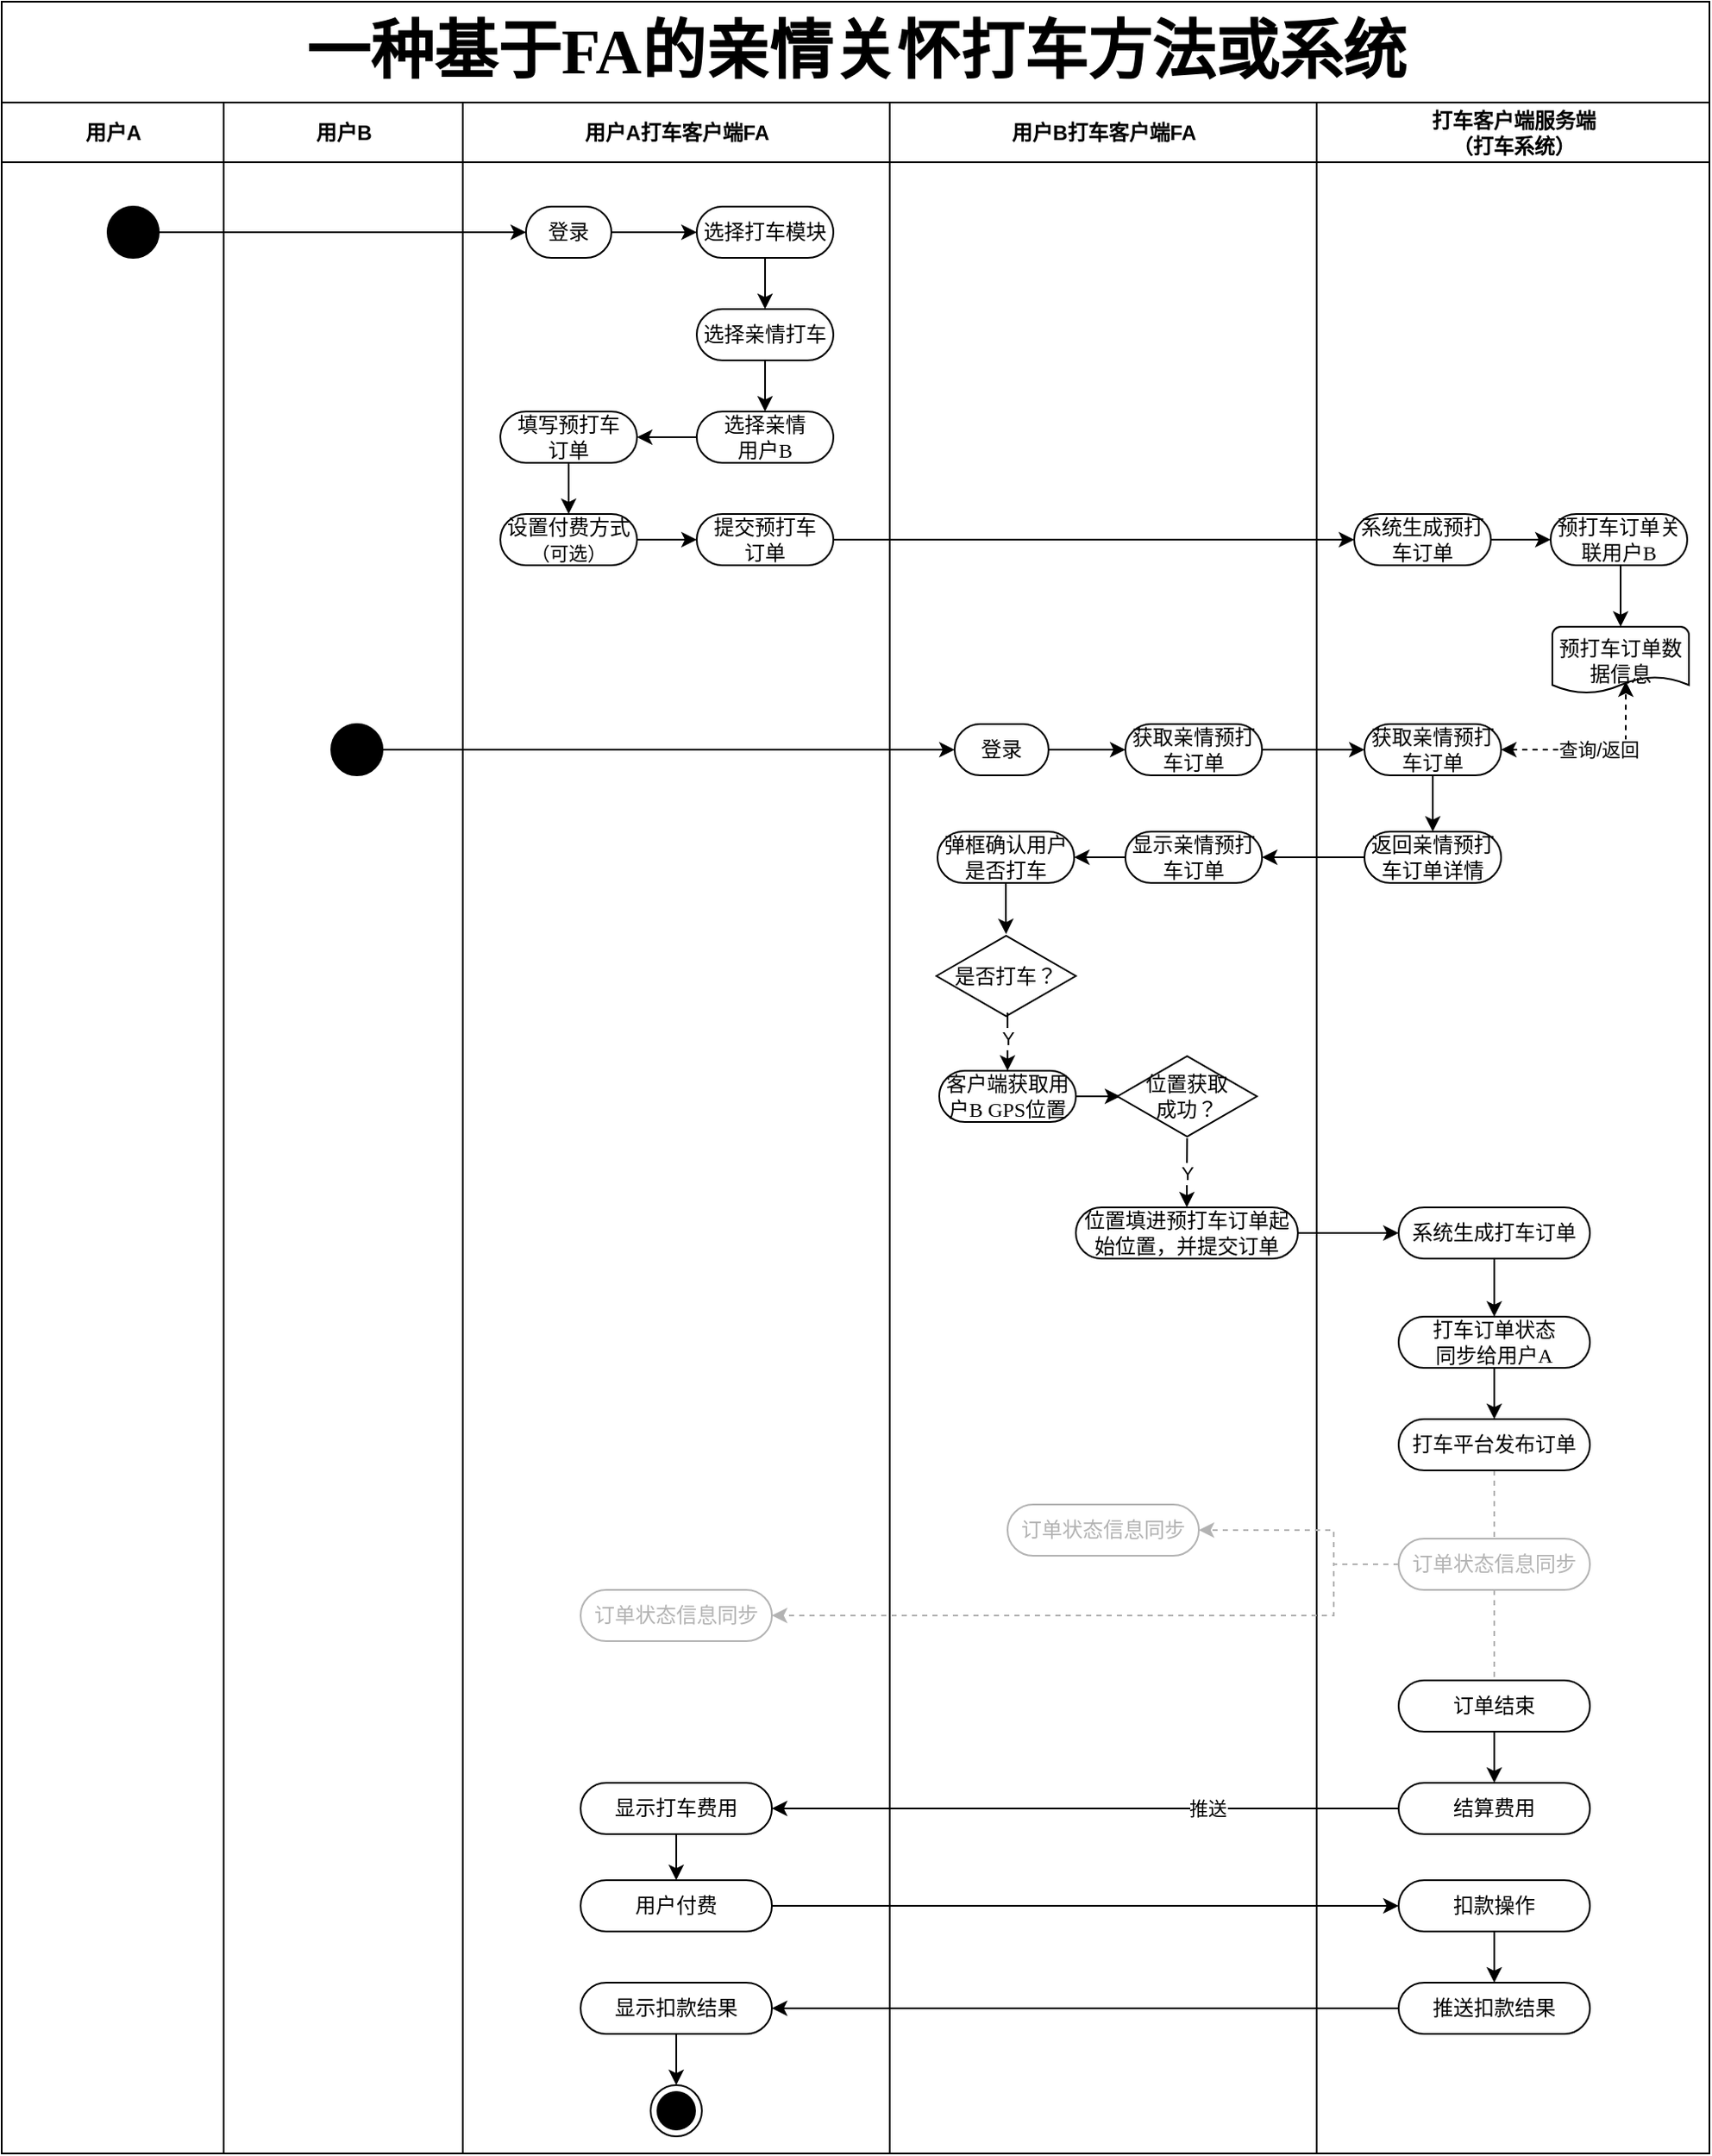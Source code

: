 <mxfile version="13.0.8" type="github">
  <diagram name="Page-1" id="0783ab3e-0a74-02c8-0abd-f7b4e66b4bec">
    <mxGraphModel dx="1422" dy="1845" grid="1" gridSize="10" guides="1" tooltips="1" connect="1" arrows="1" fold="1" page="1" pageScale="1" pageWidth="850" pageHeight="1100" background="#ffffff" math="0" shadow="0">
      <root>
        <mxCell id="0" />
        <mxCell id="1" parent="0" />
        <mxCell id="1c1d494c118603dd-1" value="&lt;p style=&quot;margin-top: 0pt ; margin-bottom: 0pt ; direction: ltr ; unicode-bidi: embed ; vertical-align: baseline&quot;&gt;&lt;span style=&quot;font-size: 28pt&quot;&gt;一种基于&lt;/span&gt;&lt;span style=&quot;font-size: 28pt&quot;&gt;FA&lt;/span&gt;&lt;span style=&quot;font-size: 28pt&quot;&gt;的亲情关怀打车方法或系统&lt;/span&gt;&lt;/p&gt;" style="swimlane;html=1;childLayout=stackLayout;startSize=59;rounded=0;shadow=0;comic=0;labelBackgroundColor=none;strokeWidth=1;fontFamily=Verdana;fontSize=12;align=center;" parent="1" vertex="1">
          <mxGeometry x="130" y="-60" width="1000" height="1260" as="geometry" />
        </mxCell>
        <mxCell id="1c1d494c118603dd-2" value="用户A" style="swimlane;html=1;startSize=35;" parent="1c1d494c118603dd-1" vertex="1">
          <mxGeometry y="59" width="130" height="1201" as="geometry" />
        </mxCell>
        <mxCell id="e-g7_cAdsuxnDCvxI7_F-93" value="" style="ellipse;whiteSpace=wrap;html=1;rounded=0;shadow=0;comic=0;labelBackgroundColor=none;strokeWidth=1;fillColor=#000000;fontFamily=Verdana;fontSize=12;align=center;" parent="1c1d494c118603dd-2" vertex="1">
          <mxGeometry x="62" y="61" width="30" height="30" as="geometry" />
        </mxCell>
        <mxCell id="e-g7_cAdsuxnDCvxI7_F-83" value="用户B" style="swimlane;html=1;startSize=35;" parent="1c1d494c118603dd-1" vertex="1">
          <mxGeometry x="130" y="59" width="140" height="1201" as="geometry" />
        </mxCell>
        <mxCell id="e-g7_cAdsuxnDCvxI7_F-152" value="" style="ellipse;whiteSpace=wrap;html=1;rounded=0;shadow=0;comic=0;labelBackgroundColor=none;strokeWidth=1;fillColor=#000000;fontFamily=Verdana;fontSize=12;align=center;" parent="e-g7_cAdsuxnDCvxI7_F-83" vertex="1">
          <mxGeometry x="63" y="364" width="30" height="30" as="geometry" />
        </mxCell>
        <mxCell id="1c1d494c118603dd-4" value="用户A打车客户端FA" style="swimlane;html=1;startSize=35;strokeColor=#000000;" parent="1c1d494c118603dd-1" vertex="1">
          <mxGeometry x="270" y="59" width="250" height="1201" as="geometry" />
        </mxCell>
        <mxCell id="e-g7_cAdsuxnDCvxI7_F-108" style="edgeStyle=orthogonalEdgeStyle;rounded=0;orthogonalLoop=1;jettySize=auto;html=1;exitX=1;exitY=0.5;exitDx=0;exitDy=0;entryX=0;entryY=0.5;entryDx=0;entryDy=0;" parent="1c1d494c118603dd-4" source="e-g7_cAdsuxnDCvxI7_F-94" target="e-g7_cAdsuxnDCvxI7_F-105" edge="1">
          <mxGeometry relative="1" as="geometry" />
        </mxCell>
        <mxCell id="e-g7_cAdsuxnDCvxI7_F-94" value="登录" style="rounded=1;whiteSpace=wrap;html=1;shadow=0;comic=0;labelBackgroundColor=none;strokeWidth=1;fontFamily=Verdana;fontSize=12;align=center;arcSize=50;" parent="1c1d494c118603dd-4" vertex="1">
          <mxGeometry x="37" y="61" width="50" height="30" as="geometry" />
        </mxCell>
        <mxCell id="e-g7_cAdsuxnDCvxI7_F-115" style="edgeStyle=orthogonalEdgeStyle;rounded=0;orthogonalLoop=1;jettySize=auto;html=1;exitX=0.5;exitY=1;exitDx=0;exitDy=0;entryX=0.5;entryY=0;entryDx=0;entryDy=0;" parent="1c1d494c118603dd-4" source="e-g7_cAdsuxnDCvxI7_F-111" target="e-g7_cAdsuxnDCvxI7_F-114" edge="1">
          <mxGeometry relative="1" as="geometry" />
        </mxCell>
        <mxCell id="e-g7_cAdsuxnDCvxI7_F-111" value="填写预打车&lt;br&gt;订单" style="rounded=1;whiteSpace=wrap;html=1;shadow=0;comic=0;labelBackgroundColor=none;strokeWidth=1;fontFamily=Verdana;fontSize=12;align=center;arcSize=50;" parent="1c1d494c118603dd-4" vertex="1">
          <mxGeometry x="22" y="181" width="80" height="30" as="geometry" />
        </mxCell>
        <mxCell id="e-g7_cAdsuxnDCvxI7_F-113" style="edgeStyle=orthogonalEdgeStyle;rounded=0;orthogonalLoop=1;jettySize=auto;html=1;exitX=0.5;exitY=1;exitDx=0;exitDy=0;entryX=0.5;entryY=0;entryDx=0;entryDy=0;" parent="1c1d494c118603dd-4" source="e-g7_cAdsuxnDCvxI7_F-106" target="e-g7_cAdsuxnDCvxI7_F-110" edge="1">
          <mxGeometry relative="1" as="geometry" />
        </mxCell>
        <mxCell id="e-g7_cAdsuxnDCvxI7_F-117" style="edgeStyle=orthogonalEdgeStyle;rounded=0;orthogonalLoop=1;jettySize=auto;html=1;exitX=1;exitY=0.5;exitDx=0;exitDy=0;entryX=0;entryY=0.5;entryDx=0;entryDy=0;" parent="1c1d494c118603dd-4" source="e-g7_cAdsuxnDCvxI7_F-114" target="e-g7_cAdsuxnDCvxI7_F-116" edge="1">
          <mxGeometry relative="1" as="geometry" />
        </mxCell>
        <mxCell id="e-g7_cAdsuxnDCvxI7_F-114" value="设置付费方式&lt;br&gt;&lt;font style=&quot;font-size: 11px&quot;&gt;（可选）&lt;/font&gt;" style="rounded=1;whiteSpace=wrap;html=1;shadow=0;comic=0;labelBackgroundColor=none;strokeWidth=1;fontFamily=Verdana;fontSize=12;align=center;arcSize=50;" parent="1c1d494c118603dd-4" vertex="1">
          <mxGeometry x="22" y="241" width="80" height="30" as="geometry" />
        </mxCell>
        <mxCell id="Bgr_48gp0_9wdKEWGUdH-18" style="edgeStyle=orthogonalEdgeStyle;rounded=0;orthogonalLoop=1;jettySize=auto;html=1;exitX=0.5;exitY=1;exitDx=0;exitDy=0;entryX=0.5;entryY=0;entryDx=0;entryDy=0;endArrow=classic;endFill=1;strokeColor=#000000;fontColor=#B3B3B3;" edge="1" parent="1c1d494c118603dd-4" source="Bgr_48gp0_9wdKEWGUdH-4" target="Bgr_48gp0_9wdKEWGUdH-17">
          <mxGeometry relative="1" as="geometry" />
        </mxCell>
        <mxCell id="Bgr_48gp0_9wdKEWGUdH-4" value="显示打车费用" style="rounded=1;whiteSpace=wrap;html=1;shadow=0;comic=0;labelBackgroundColor=none;strokeWidth=1;fontFamily=Verdana;fontSize=12;align=center;arcSize=50;" vertex="1" parent="1c1d494c118603dd-4">
          <mxGeometry x="69" y="984" width="112" height="30" as="geometry" />
        </mxCell>
        <mxCell id="Bgr_48gp0_9wdKEWGUdH-8" value="订单状态信息同步" style="rounded=1;whiteSpace=wrap;html=1;shadow=0;comic=0;labelBackgroundColor=none;strokeWidth=1;fontFamily=Verdana;fontSize=12;align=center;arcSize=50;strokeColor=#B3B3B3;fontColor=#B3B3B3;" vertex="1" parent="1c1d494c118603dd-4">
          <mxGeometry x="69" y="871" width="112" height="30" as="geometry" />
        </mxCell>
        <mxCell id="Bgr_48gp0_9wdKEWGUdH-17" value="用户付费" style="rounded=1;whiteSpace=wrap;html=1;shadow=0;comic=0;labelBackgroundColor=none;strokeWidth=1;fontFamily=Verdana;fontSize=12;align=center;arcSize=50;" vertex="1" parent="1c1d494c118603dd-4">
          <mxGeometry x="69" y="1041" width="112" height="30" as="geometry" />
        </mxCell>
        <mxCell id="Bgr_48gp0_9wdKEWGUdH-21" style="edgeStyle=orthogonalEdgeStyle;rounded=0;orthogonalLoop=1;jettySize=auto;html=1;exitX=0.5;exitY=1;exitDx=0;exitDy=0;endArrow=classic;endFill=1;strokeColor=#000000;fontColor=#B3B3B3;" edge="1" parent="1c1d494c118603dd-4" source="Bgr_48gp0_9wdKEWGUdH-20" target="e-g7_cAdsuxnDCvxI7_F-230">
          <mxGeometry relative="1" as="geometry" />
        </mxCell>
        <mxCell id="Bgr_48gp0_9wdKEWGUdH-20" value="显示扣款结果" style="rounded=1;whiteSpace=wrap;html=1;shadow=0;comic=0;labelBackgroundColor=none;strokeWidth=1;fontFamily=Verdana;fontSize=12;align=center;arcSize=50;" vertex="1" parent="1c1d494c118603dd-4">
          <mxGeometry x="69" y="1101" width="112" height="30" as="geometry" />
        </mxCell>
        <mxCell id="e-g7_cAdsuxnDCvxI7_F-230" value="" style="ellipse;html=1;shape=endState;fillColor=#000000;strokeColor=#000000;fontColor=#000000;" parent="1c1d494c118603dd-4" vertex="1">
          <mxGeometry x="110" y="1161" width="30" height="30" as="geometry" />
        </mxCell>
        <mxCell id="e-g7_cAdsuxnDCvxI7_F-106" value="选择亲情打车" style="rounded=1;whiteSpace=wrap;html=1;shadow=0;comic=0;labelBackgroundColor=none;strokeWidth=1;fontFamily=Verdana;fontSize=12;align=center;arcSize=50;" parent="1c1d494c118603dd-4" vertex="1">
          <mxGeometry x="137" y="121" width="80" height="30" as="geometry" />
        </mxCell>
        <mxCell id="e-g7_cAdsuxnDCvxI7_F-109" style="edgeStyle=orthogonalEdgeStyle;rounded=0;orthogonalLoop=1;jettySize=auto;html=1;exitX=0.5;exitY=1;exitDx=0;exitDy=0;entryX=0.5;entryY=0;entryDx=0;entryDy=0;" parent="1c1d494c118603dd-4" source="e-g7_cAdsuxnDCvxI7_F-105" target="e-g7_cAdsuxnDCvxI7_F-106" edge="1">
          <mxGeometry relative="1" as="geometry" />
        </mxCell>
        <mxCell id="e-g7_cAdsuxnDCvxI7_F-105" value="选择打车模块" style="rounded=1;whiteSpace=wrap;html=1;shadow=0;comic=0;labelBackgroundColor=none;strokeWidth=1;fontFamily=Verdana;fontSize=12;align=center;arcSize=50;" parent="1c1d494c118603dd-4" vertex="1">
          <mxGeometry x="137" y="61" width="80" height="30" as="geometry" />
        </mxCell>
        <mxCell id="e-g7_cAdsuxnDCvxI7_F-112" style="edgeStyle=orthogonalEdgeStyle;rounded=0;orthogonalLoop=1;jettySize=auto;html=1;exitX=0;exitY=0.5;exitDx=0;exitDy=0;entryX=1;entryY=0.5;entryDx=0;entryDy=0;" parent="1c1d494c118603dd-4" source="e-g7_cAdsuxnDCvxI7_F-110" target="e-g7_cAdsuxnDCvxI7_F-111" edge="1">
          <mxGeometry relative="1" as="geometry" />
        </mxCell>
        <mxCell id="e-g7_cAdsuxnDCvxI7_F-110" value="选择亲情&lt;br&gt;用户B" style="rounded=1;whiteSpace=wrap;html=1;shadow=0;comic=0;labelBackgroundColor=none;strokeWidth=1;fontFamily=Verdana;fontSize=12;align=center;arcSize=50;" parent="1c1d494c118603dd-4" vertex="1">
          <mxGeometry x="137" y="181" width="80" height="30" as="geometry" />
        </mxCell>
        <mxCell id="e-g7_cAdsuxnDCvxI7_F-116" value="提交预打车&lt;br&gt;订单" style="rounded=1;whiteSpace=wrap;html=1;shadow=0;comic=0;labelBackgroundColor=none;strokeWidth=1;fontFamily=Verdana;fontSize=12;align=center;arcSize=50;" parent="1c1d494c118603dd-4" vertex="1">
          <mxGeometry x="137" y="241" width="80" height="30" as="geometry" />
        </mxCell>
        <mxCell id="e-g7_cAdsuxnDCvxI7_F-95" style="edgeStyle=orthogonalEdgeStyle;rounded=0;orthogonalLoop=1;jettySize=auto;html=1;exitX=1;exitY=0.5;exitDx=0;exitDy=0;entryX=0;entryY=0.5;entryDx=0;entryDy=0;" parent="1c1d494c118603dd-1" source="e-g7_cAdsuxnDCvxI7_F-93" target="e-g7_cAdsuxnDCvxI7_F-94" edge="1">
          <mxGeometry relative="1" as="geometry" />
        </mxCell>
        <mxCell id="e-g7_cAdsuxnDCvxI7_F-119" style="edgeStyle=orthogonalEdgeStyle;rounded=0;orthogonalLoop=1;jettySize=auto;html=1;exitX=1;exitY=0.5;exitDx=0;exitDy=0;entryX=0;entryY=0.5;entryDx=0;entryDy=0;" parent="1c1d494c118603dd-1" source="e-g7_cAdsuxnDCvxI7_F-116" target="e-g7_cAdsuxnDCvxI7_F-118" edge="1">
          <mxGeometry relative="1" as="geometry" />
        </mxCell>
        <mxCell id="e-g7_cAdsuxnDCvxI7_F-64" value="用户B打车客户端FA" style="swimlane;html=1;startSize=35;" parent="1c1d494c118603dd-1" vertex="1">
          <mxGeometry x="520" y="59" width="250" height="1201" as="geometry" />
        </mxCell>
        <mxCell id="e-g7_cAdsuxnDCvxI7_F-179" style="edgeStyle=orthogonalEdgeStyle;rounded=0;orthogonalLoop=1;jettySize=auto;html=1;exitX=1;exitY=0.5;exitDx=0;exitDy=0;strokeColor=#000000;fontColor=#000000;" parent="e-g7_cAdsuxnDCvxI7_F-64" source="e-g7_cAdsuxnDCvxI7_F-153" target="e-g7_cAdsuxnDCvxI7_F-178" edge="1">
          <mxGeometry relative="1" as="geometry" />
        </mxCell>
        <mxCell id="e-g7_cAdsuxnDCvxI7_F-153" value="登录" style="rounded=1;whiteSpace=wrap;html=1;shadow=0;comic=0;labelBackgroundColor=none;strokeWidth=1;fontFamily=Verdana;fontSize=12;align=center;arcSize=50;" parent="e-g7_cAdsuxnDCvxI7_F-64" vertex="1">
          <mxGeometry x="38" y="364" width="55" height="30" as="geometry" />
        </mxCell>
        <mxCell id="e-g7_cAdsuxnDCvxI7_F-204" style="edgeStyle=orthogonalEdgeStyle;rounded=0;orthogonalLoop=1;jettySize=auto;html=1;exitX=0.5;exitY=1;exitDx=0;exitDy=0;startArrow=none;startFill=0;strokeColor=#000000;fontColor=#000000;" parent="e-g7_cAdsuxnDCvxI7_F-64" source="e-g7_cAdsuxnDCvxI7_F-202" target="e-g7_cAdsuxnDCvxI7_F-203" edge="1">
          <mxGeometry relative="1" as="geometry" />
        </mxCell>
        <mxCell id="e-g7_cAdsuxnDCvxI7_F-202" value="弹框确认用户是否打车" style="rounded=1;whiteSpace=wrap;html=1;shadow=0;comic=0;labelBackgroundColor=none;strokeWidth=1;fontFamily=Verdana;fontSize=12;align=center;arcSize=50;" parent="e-g7_cAdsuxnDCvxI7_F-64" vertex="1">
          <mxGeometry x="28" y="427" width="80" height="30" as="geometry" />
        </mxCell>
        <mxCell id="e-g7_cAdsuxnDCvxI7_F-203" value="是否打车？" style="html=1;whiteSpace=wrap;aspect=fixed;shape=isoRectangle;strokeColor=#000000;strokeWidth=1;fontColor=#000000;" parent="e-g7_cAdsuxnDCvxI7_F-64" vertex="1">
          <mxGeometry x="27.33" y="487" width="81.67" height="49" as="geometry" />
        </mxCell>
        <mxCell id="e-g7_cAdsuxnDCvxI7_F-209" style="edgeStyle=orthogonalEdgeStyle;rounded=0;orthogonalLoop=1;jettySize=auto;html=1;exitX=0.5;exitY=0;exitDx=0;exitDy=0;entryX=0.51;entryY=0.939;entryDx=0;entryDy=0;entryPerimeter=0;startArrow=classic;startFill=1;strokeColor=#000000;fontColor=#000000;endArrow=none;endFill=0;" parent="e-g7_cAdsuxnDCvxI7_F-64" source="e-g7_cAdsuxnDCvxI7_F-208" target="e-g7_cAdsuxnDCvxI7_F-203" edge="1">
          <mxGeometry relative="1" as="geometry" />
        </mxCell>
        <mxCell id="e-g7_cAdsuxnDCvxI7_F-211" value="Y" style="edgeLabel;html=1;align=center;verticalAlign=middle;resizable=0;points=[];fontColor=#000000;" parent="e-g7_cAdsuxnDCvxI7_F-209" vertex="1" connectable="0">
          <mxGeometry x="0.118" relative="1" as="geometry">
            <mxPoint as="offset" />
          </mxGeometry>
        </mxCell>
        <mxCell id="e-g7_cAdsuxnDCvxI7_F-214" style="edgeStyle=orthogonalEdgeStyle;rounded=0;orthogonalLoop=1;jettySize=auto;html=1;exitX=1;exitY=0.5;exitDx=0;exitDy=0;entryX=0.02;entryY=0.5;entryDx=0;entryDy=0;startArrow=none;startFill=0;endArrow=classic;endFill=1;strokeColor=#000000;fontColor=#000000;entryPerimeter=0;" parent="e-g7_cAdsuxnDCvxI7_F-64" source="e-g7_cAdsuxnDCvxI7_F-208" target="e-g7_cAdsuxnDCvxI7_F-217" edge="1">
          <mxGeometry relative="1" as="geometry">
            <mxPoint x="138" y="582" as="targetPoint" />
          </mxGeometry>
        </mxCell>
        <mxCell id="e-g7_cAdsuxnDCvxI7_F-208" value="客户端获取用户B GPS位置" style="rounded=1;whiteSpace=wrap;html=1;shadow=0;comic=0;labelBackgroundColor=none;strokeWidth=1;fontFamily=Verdana;fontSize=12;align=center;arcSize=50;" parent="e-g7_cAdsuxnDCvxI7_F-64" vertex="1">
          <mxGeometry x="29" y="567" width="80" height="30" as="geometry" />
        </mxCell>
        <mxCell id="Bgr_48gp0_9wdKEWGUdH-9" value="订单状态信息同步" style="rounded=1;whiteSpace=wrap;html=1;shadow=0;comic=0;labelBackgroundColor=none;strokeWidth=1;fontFamily=Verdana;fontSize=12;align=center;arcSize=50;strokeColor=#B3B3B3;fontColor=#B3B3B3;" vertex="1" parent="e-g7_cAdsuxnDCvxI7_F-64">
          <mxGeometry x="69" y="821" width="112" height="30" as="geometry" />
        </mxCell>
        <mxCell id="e-g7_cAdsuxnDCvxI7_F-178" value="获取亲情预打车订单" style="rounded=1;whiteSpace=wrap;html=1;shadow=0;comic=0;labelBackgroundColor=none;strokeWidth=1;fontFamily=Verdana;fontSize=12;align=center;arcSize=50;" parent="e-g7_cAdsuxnDCvxI7_F-64" vertex="1">
          <mxGeometry x="138" y="364" width="80" height="30" as="geometry" />
        </mxCell>
        <mxCell id="e-g7_cAdsuxnDCvxI7_F-206" style="edgeStyle=orthogonalEdgeStyle;rounded=0;orthogonalLoop=1;jettySize=auto;html=1;exitX=0;exitY=0.5;exitDx=0;exitDy=0;entryX=1;entryY=0.5;entryDx=0;entryDy=0;startArrow=none;startFill=0;strokeColor=#000000;fontColor=#000000;" parent="e-g7_cAdsuxnDCvxI7_F-64" source="e-g7_cAdsuxnDCvxI7_F-200" target="e-g7_cAdsuxnDCvxI7_F-202" edge="1">
          <mxGeometry relative="1" as="geometry" />
        </mxCell>
        <mxCell id="e-g7_cAdsuxnDCvxI7_F-200" value="显示亲情预打车订单" style="rounded=1;whiteSpace=wrap;html=1;shadow=0;comic=0;labelBackgroundColor=none;strokeWidth=1;fontFamily=Verdana;fontSize=12;align=center;arcSize=50;" parent="e-g7_cAdsuxnDCvxI7_F-64" vertex="1">
          <mxGeometry x="138" y="427" width="80" height="30" as="geometry" />
        </mxCell>
        <mxCell id="e-g7_cAdsuxnDCvxI7_F-217" value="位置获取&lt;br&gt;成功？" style="html=1;whiteSpace=wrap;aspect=fixed;shape=isoRectangle;strokeColor=#000000;strokeWidth=1;fontColor=#000000;" parent="e-g7_cAdsuxnDCvxI7_F-64" vertex="1">
          <mxGeometry x="133.33" y="557.5" width="81.67" height="49" as="geometry" />
        </mxCell>
        <mxCell id="e-g7_cAdsuxnDCvxI7_F-219" value="Y" style="edgeStyle=orthogonalEdgeStyle;rounded=0;orthogonalLoop=1;jettySize=auto;html=1;exitX=0.5;exitY=0;exitDx=0;exitDy=0;startArrow=classic;startFill=1;endArrow=none;endFill=0;strokeColor=#000000;fontColor=#000000;" parent="e-g7_cAdsuxnDCvxI7_F-64" source="e-g7_cAdsuxnDCvxI7_F-218" target="e-g7_cAdsuxnDCvxI7_F-217" edge="1">
          <mxGeometry relative="1" as="geometry" />
        </mxCell>
        <mxCell id="e-g7_cAdsuxnDCvxI7_F-218" value="位置填进预打车订单起始位置，并提交订单" style="rounded=1;whiteSpace=wrap;html=1;shadow=0;comic=0;labelBackgroundColor=none;strokeWidth=1;fontFamily=Verdana;fontSize=12;align=center;arcSize=50;" parent="e-g7_cAdsuxnDCvxI7_F-64" vertex="1">
          <mxGeometry x="109" y="647" width="130" height="30" as="geometry" />
        </mxCell>
        <mxCell id="e-g7_cAdsuxnDCvxI7_F-156" style="edgeStyle=orthogonalEdgeStyle;rounded=0;orthogonalLoop=1;jettySize=auto;html=1;exitX=1;exitY=0.5;exitDx=0;exitDy=0;strokeColor=#000000;fontColor=#000000;" parent="1c1d494c118603dd-1" source="e-g7_cAdsuxnDCvxI7_F-152" target="e-g7_cAdsuxnDCvxI7_F-153" edge="1">
          <mxGeometry relative="1" as="geometry" />
        </mxCell>
        <mxCell id="e-g7_cAdsuxnDCvxI7_F-185" style="edgeStyle=orthogonalEdgeStyle;rounded=0;orthogonalLoop=1;jettySize=auto;html=1;exitX=1;exitY=0.5;exitDx=0;exitDy=0;strokeColor=#000000;fontColor=#000000;" parent="1c1d494c118603dd-1" source="e-g7_cAdsuxnDCvxI7_F-178" target="e-g7_cAdsuxnDCvxI7_F-184" edge="1">
          <mxGeometry relative="1" as="geometry" />
        </mxCell>
        <mxCell id="e-g7_cAdsuxnDCvxI7_F-201" style="edgeStyle=orthogonalEdgeStyle;rounded=0;orthogonalLoop=1;jettySize=auto;html=1;exitX=0;exitY=0.5;exitDx=0;exitDy=0;entryX=1;entryY=0.5;entryDx=0;entryDy=0;startArrow=none;startFill=0;strokeColor=#000000;fontColor=#000000;" parent="1c1d494c118603dd-1" source="e-g7_cAdsuxnDCvxI7_F-197" target="e-g7_cAdsuxnDCvxI7_F-200" edge="1">
          <mxGeometry relative="1" as="geometry" />
        </mxCell>
        <mxCell id="e-g7_cAdsuxnDCvxI7_F-223" style="edgeStyle=orthogonalEdgeStyle;rounded=0;orthogonalLoop=1;jettySize=auto;html=1;exitX=1;exitY=0.5;exitDx=0;exitDy=0;entryX=0;entryY=0.5;entryDx=0;entryDy=0;startArrow=none;startFill=0;endArrow=classic;endFill=1;strokeColor=#000000;fontColor=#000000;" parent="1c1d494c118603dd-1" source="e-g7_cAdsuxnDCvxI7_F-218" target="e-g7_cAdsuxnDCvxI7_F-221" edge="1">
          <mxGeometry relative="1" as="geometry" />
        </mxCell>
        <mxCell id="e-g7_cAdsuxnDCvxI7_F-75" value="打车客户端服务端&lt;br&gt;（打车系统）" style="swimlane;html=1;startSize=35;" parent="1c1d494c118603dd-1" vertex="1">
          <mxGeometry x="770" y="59" width="230" height="1201" as="geometry" />
        </mxCell>
        <mxCell id="e-g7_cAdsuxnDCvxI7_F-134" style="edgeStyle=orthogonalEdgeStyle;rounded=0;orthogonalLoop=1;jettySize=auto;html=1;exitX=1;exitY=0.5;exitDx=0;exitDy=0;entryX=0;entryY=0.5;entryDx=0;entryDy=0;" parent="e-g7_cAdsuxnDCvxI7_F-75" source="e-g7_cAdsuxnDCvxI7_F-118" target="e-g7_cAdsuxnDCvxI7_F-120" edge="1">
          <mxGeometry relative="1" as="geometry" />
        </mxCell>
        <mxCell id="e-g7_cAdsuxnDCvxI7_F-118" value="系统生成预打车订单" style="rounded=1;whiteSpace=wrap;html=1;shadow=0;comic=0;labelBackgroundColor=none;strokeWidth=1;fontFamily=Verdana;fontSize=12;align=center;arcSize=50;" parent="e-g7_cAdsuxnDCvxI7_F-75" vertex="1">
          <mxGeometry x="22" y="241" width="80" height="30" as="geometry" />
        </mxCell>
        <mxCell id="e-g7_cAdsuxnDCvxI7_F-186" value="查询/返回" style="edgeStyle=orthogonalEdgeStyle;rounded=0;orthogonalLoop=1;jettySize=auto;html=1;exitX=1;exitY=0.5;exitDx=0;exitDy=0;entryX=0.538;entryY=0.821;entryDx=0;entryDy=0;entryPerimeter=0;strokeColor=#000000;fontColor=#000000;dashed=1;startArrow=classic;startFill=1;" parent="e-g7_cAdsuxnDCvxI7_F-75" source="e-g7_cAdsuxnDCvxI7_F-184" target="e-g7_cAdsuxnDCvxI7_F-180" edge="1">
          <mxGeometry relative="1" as="geometry" />
        </mxCell>
        <mxCell id="e-g7_cAdsuxnDCvxI7_F-198" style="edgeStyle=orthogonalEdgeStyle;rounded=0;orthogonalLoop=1;jettySize=auto;html=1;exitX=0.5;exitY=1;exitDx=0;exitDy=0;entryX=0.5;entryY=0;entryDx=0;entryDy=0;strokeColor=#000000;fontColor=#000000;" parent="e-g7_cAdsuxnDCvxI7_F-75" source="e-g7_cAdsuxnDCvxI7_F-184" target="e-g7_cAdsuxnDCvxI7_F-197" edge="1">
          <mxGeometry relative="1" as="geometry" />
        </mxCell>
        <mxCell id="e-g7_cAdsuxnDCvxI7_F-232" style="edgeStyle=orthogonalEdgeStyle;rounded=0;orthogonalLoop=1;jettySize=auto;html=1;exitX=0.5;exitY=1;exitDx=0;exitDy=0;entryX=0.5;entryY=0;entryDx=0;entryDy=0;startArrow=none;startFill=0;endArrow=classic;endFill=1;strokeColor=#000000;fontColor=#000000;" parent="e-g7_cAdsuxnDCvxI7_F-75" source="e-g7_cAdsuxnDCvxI7_F-226" target="e-g7_cAdsuxnDCvxI7_F-229" edge="1">
          <mxGeometry relative="1" as="geometry" />
        </mxCell>
        <mxCell id="e-g7_cAdsuxnDCvxI7_F-226" value="打车订单状态&lt;br&gt;同步给用户A" style="rounded=1;whiteSpace=wrap;html=1;shadow=0;comic=0;labelBackgroundColor=none;strokeWidth=1;fontFamily=Verdana;fontSize=12;align=center;arcSize=50;" parent="e-g7_cAdsuxnDCvxI7_F-75" vertex="1">
          <mxGeometry x="48" y="711" width="112" height="30" as="geometry" />
        </mxCell>
        <mxCell id="Bgr_48gp0_9wdKEWGUdH-13" style="edgeStyle=orthogonalEdgeStyle;rounded=0;orthogonalLoop=1;jettySize=auto;html=1;exitX=0.5;exitY=1;exitDx=0;exitDy=0;entryX=0.5;entryY=0;entryDx=0;entryDy=0;endArrow=none;endFill=0;strokeColor=#B3B3B3;dashed=1;" edge="1" parent="e-g7_cAdsuxnDCvxI7_F-75" source="e-g7_cAdsuxnDCvxI7_F-229" target="Bgr_48gp0_9wdKEWGUdH-12">
          <mxGeometry relative="1" as="geometry" />
        </mxCell>
        <mxCell id="e-g7_cAdsuxnDCvxI7_F-229" value="打车平台发布订单" style="rounded=1;whiteSpace=wrap;html=1;shadow=0;comic=0;labelBackgroundColor=none;strokeWidth=1;fontFamily=Verdana;fontSize=12;align=center;arcSize=50;" parent="e-g7_cAdsuxnDCvxI7_F-75" vertex="1">
          <mxGeometry x="48" y="771" width="112" height="30" as="geometry" />
        </mxCell>
        <mxCell id="Bgr_48gp0_9wdKEWGUdH-6" style="edgeStyle=orthogonalEdgeStyle;rounded=0;orthogonalLoop=1;jettySize=auto;html=1;exitX=0.5;exitY=1;exitDx=0;exitDy=0;entryX=0.5;entryY=0;entryDx=0;entryDy=0;endArrow=classic;endFill=1;strokeColor=#000000;" edge="1" parent="e-g7_cAdsuxnDCvxI7_F-75" source="Bgr_48gp0_9wdKEWGUdH-1" target="Bgr_48gp0_9wdKEWGUdH-3">
          <mxGeometry relative="1" as="geometry" />
        </mxCell>
        <mxCell id="Bgr_48gp0_9wdKEWGUdH-1" value="订单结束" style="rounded=1;whiteSpace=wrap;html=1;shadow=0;comic=0;labelBackgroundColor=none;strokeWidth=1;fontFamily=Verdana;fontSize=12;align=center;arcSize=50;" vertex="1" parent="e-g7_cAdsuxnDCvxI7_F-75">
          <mxGeometry x="48" y="924" width="112" height="30" as="geometry" />
        </mxCell>
        <mxCell id="Bgr_48gp0_9wdKEWGUdH-3" value="结算费用" style="rounded=1;whiteSpace=wrap;html=1;shadow=0;comic=0;labelBackgroundColor=none;strokeWidth=1;fontFamily=Verdana;fontSize=12;align=center;arcSize=50;" vertex="1" parent="e-g7_cAdsuxnDCvxI7_F-75">
          <mxGeometry x="48" y="984" width="112" height="30" as="geometry" />
        </mxCell>
        <mxCell id="Bgr_48gp0_9wdKEWGUdH-14" style="edgeStyle=orthogonalEdgeStyle;rounded=0;orthogonalLoop=1;jettySize=auto;html=1;exitX=0.5;exitY=1;exitDx=0;exitDy=0;endArrow=none;endFill=0;strokeColor=#B3B3B3;dashed=1;" edge="1" parent="e-g7_cAdsuxnDCvxI7_F-75" source="Bgr_48gp0_9wdKEWGUdH-12" target="Bgr_48gp0_9wdKEWGUdH-1">
          <mxGeometry relative="1" as="geometry" />
        </mxCell>
        <mxCell id="Bgr_48gp0_9wdKEWGUdH-12" value="&lt;font color=&quot;#b3b3b3&quot;&gt;订单状态信息同步&lt;/font&gt;" style="rounded=1;whiteSpace=wrap;html=1;shadow=0;comic=0;labelBackgroundColor=none;strokeWidth=1;fontFamily=Verdana;fontSize=12;align=center;arcSize=50;strokeColor=#B3B3B3;" vertex="1" parent="e-g7_cAdsuxnDCvxI7_F-75">
          <mxGeometry x="48" y="841" width="112" height="30" as="geometry" />
        </mxCell>
        <mxCell id="Bgr_48gp0_9wdKEWGUdH-24" style="edgeStyle=orthogonalEdgeStyle;rounded=0;orthogonalLoop=1;jettySize=auto;html=1;exitX=0.5;exitY=1;exitDx=0;exitDy=0;entryX=0.5;entryY=0;entryDx=0;entryDy=0;endArrow=classic;endFill=1;strokeColor=#000000;fontColor=#B3B3B3;" edge="1" parent="e-g7_cAdsuxnDCvxI7_F-75" source="Bgr_48gp0_9wdKEWGUdH-19" target="Bgr_48gp0_9wdKEWGUdH-23">
          <mxGeometry relative="1" as="geometry" />
        </mxCell>
        <mxCell id="Bgr_48gp0_9wdKEWGUdH-19" value="扣款操作" style="rounded=1;whiteSpace=wrap;html=1;shadow=0;comic=0;labelBackgroundColor=none;strokeWidth=1;fontFamily=Verdana;fontSize=12;align=center;arcSize=50;" vertex="1" parent="e-g7_cAdsuxnDCvxI7_F-75">
          <mxGeometry x="48" y="1041" width="112" height="30" as="geometry" />
        </mxCell>
        <mxCell id="Bgr_48gp0_9wdKEWGUdH-23" value="推送扣款结果" style="rounded=1;whiteSpace=wrap;html=1;shadow=0;comic=0;labelBackgroundColor=none;strokeWidth=1;fontFamily=Verdana;fontSize=12;align=center;arcSize=50;" vertex="1" parent="e-g7_cAdsuxnDCvxI7_F-75">
          <mxGeometry x="48" y="1101" width="112" height="30" as="geometry" />
        </mxCell>
        <mxCell id="e-g7_cAdsuxnDCvxI7_F-180" value="预打车订单数据信息" style="strokeWidth=1;html=1;shape=mxgraph.flowchart.document2;whiteSpace=wrap;size=0.25;fontColor=#000000;" parent="e-g7_cAdsuxnDCvxI7_F-75" vertex="1">
          <mxGeometry x="138" y="307" width="80" height="39" as="geometry" />
        </mxCell>
        <mxCell id="e-g7_cAdsuxnDCvxI7_F-228" style="edgeStyle=orthogonalEdgeStyle;rounded=0;orthogonalLoop=1;jettySize=auto;html=1;exitX=0.5;exitY=1;exitDx=0;exitDy=0;entryX=0.5;entryY=0;entryDx=0;entryDy=0;startArrow=none;startFill=0;endArrow=classic;endFill=1;strokeColor=#000000;fontColor=#000000;" parent="e-g7_cAdsuxnDCvxI7_F-75" source="e-g7_cAdsuxnDCvxI7_F-221" target="e-g7_cAdsuxnDCvxI7_F-226" edge="1">
          <mxGeometry relative="1" as="geometry" />
        </mxCell>
        <mxCell id="e-g7_cAdsuxnDCvxI7_F-221" value="系统生成打车订单" style="rounded=1;whiteSpace=wrap;html=1;shadow=0;comic=0;labelBackgroundColor=none;strokeWidth=1;fontFamily=Verdana;fontSize=12;align=center;arcSize=50;" parent="e-g7_cAdsuxnDCvxI7_F-75" vertex="1">
          <mxGeometry x="48" y="647" width="112" height="30" as="geometry" />
        </mxCell>
        <mxCell id="e-g7_cAdsuxnDCvxI7_F-197" value="返回亲情预打车订单详情" style="rounded=1;whiteSpace=wrap;html=1;shadow=0;comic=0;labelBackgroundColor=none;strokeWidth=1;fontFamily=Verdana;fontSize=12;align=center;arcSize=50;" parent="e-g7_cAdsuxnDCvxI7_F-75" vertex="1">
          <mxGeometry x="28" y="427" width="80" height="30" as="geometry" />
        </mxCell>
        <mxCell id="e-g7_cAdsuxnDCvxI7_F-184" value="获取亲情预打车订单" style="rounded=1;whiteSpace=wrap;html=1;shadow=0;comic=0;labelBackgroundColor=none;strokeWidth=1;fontFamily=Verdana;fontSize=12;align=center;arcSize=50;" parent="e-g7_cAdsuxnDCvxI7_F-75" vertex="1">
          <mxGeometry x="28" y="364" width="80" height="30" as="geometry" />
        </mxCell>
        <mxCell id="e-g7_cAdsuxnDCvxI7_F-227" style="edgeStyle=orthogonalEdgeStyle;rounded=0;orthogonalLoop=1;jettySize=auto;html=1;exitX=0.5;exitY=1;exitDx=0;exitDy=0;entryX=0.5;entryY=0;entryDx=0;entryDy=0;entryPerimeter=0;startArrow=none;startFill=0;endArrow=classic;endFill=1;strokeColor=#000000;fontColor=#000000;" parent="e-g7_cAdsuxnDCvxI7_F-75" source="e-g7_cAdsuxnDCvxI7_F-120" target="e-g7_cAdsuxnDCvxI7_F-180" edge="1">
          <mxGeometry relative="1" as="geometry" />
        </mxCell>
        <mxCell id="e-g7_cAdsuxnDCvxI7_F-120" value="预打车订单关联用户B" style="rounded=1;whiteSpace=wrap;html=1;shadow=0;comic=0;labelBackgroundColor=none;strokeWidth=1;fontFamily=Verdana;fontSize=12;align=center;arcSize=50;" parent="e-g7_cAdsuxnDCvxI7_F-75" vertex="1">
          <mxGeometry x="137" y="241" width="80" height="30" as="geometry" />
        </mxCell>
        <mxCell id="Bgr_48gp0_9wdKEWGUdH-5" style="edgeStyle=orthogonalEdgeStyle;rounded=0;orthogonalLoop=1;jettySize=auto;html=1;exitX=0;exitY=0.5;exitDx=0;exitDy=0;entryX=1;entryY=0.5;entryDx=0;entryDy=0;endArrow=classic;endFill=1;strokeColor=#000000;" edge="1" parent="1c1d494c118603dd-1" source="Bgr_48gp0_9wdKEWGUdH-3" target="Bgr_48gp0_9wdKEWGUdH-4">
          <mxGeometry relative="1" as="geometry" />
        </mxCell>
        <mxCell id="Bgr_48gp0_9wdKEWGUdH-7" value="推送" style="edgeLabel;html=1;align=center;verticalAlign=middle;resizable=0;points=[];" vertex="1" connectable="0" parent="Bgr_48gp0_9wdKEWGUdH-5">
          <mxGeometry x="-0.39" relative="1" as="geometry">
            <mxPoint as="offset" />
          </mxGeometry>
        </mxCell>
        <mxCell id="Bgr_48gp0_9wdKEWGUdH-15" style="edgeStyle=orthogonalEdgeStyle;rounded=0;orthogonalLoop=1;jettySize=auto;html=1;exitX=0;exitY=0.5;exitDx=0;exitDy=0;entryX=1;entryY=0.5;entryDx=0;entryDy=0;dashed=1;endArrow=classic;endFill=1;strokeColor=#B3B3B3;fontColor=#B3B3B3;" edge="1" parent="1c1d494c118603dd-1" source="Bgr_48gp0_9wdKEWGUdH-12" target="Bgr_48gp0_9wdKEWGUdH-9">
          <mxGeometry relative="1" as="geometry">
            <Array as="points">
              <mxPoint x="780" y="915" />
              <mxPoint x="780" y="895" />
            </Array>
          </mxGeometry>
        </mxCell>
        <mxCell id="Bgr_48gp0_9wdKEWGUdH-16" style="edgeStyle=orthogonalEdgeStyle;rounded=0;orthogonalLoop=1;jettySize=auto;html=1;exitX=0;exitY=0.5;exitDx=0;exitDy=0;entryX=1;entryY=0.5;entryDx=0;entryDy=0;dashed=1;endArrow=classic;endFill=1;strokeColor=#B3B3B3;fontColor=#B3B3B3;" edge="1" parent="1c1d494c118603dd-1" source="Bgr_48gp0_9wdKEWGUdH-12" target="Bgr_48gp0_9wdKEWGUdH-8">
          <mxGeometry relative="1" as="geometry">
            <Array as="points">
              <mxPoint x="780" y="915" />
              <mxPoint x="780" y="945" />
            </Array>
          </mxGeometry>
        </mxCell>
        <mxCell id="Bgr_48gp0_9wdKEWGUdH-22" style="edgeStyle=orthogonalEdgeStyle;rounded=0;orthogonalLoop=1;jettySize=auto;html=1;exitX=1;exitY=0.5;exitDx=0;exitDy=0;endArrow=classic;endFill=1;strokeColor=#000000;fontColor=#B3B3B3;" edge="1" parent="1c1d494c118603dd-1" source="Bgr_48gp0_9wdKEWGUdH-17" target="Bgr_48gp0_9wdKEWGUdH-19">
          <mxGeometry relative="1" as="geometry" />
        </mxCell>
        <mxCell id="Bgr_48gp0_9wdKEWGUdH-25" style="edgeStyle=orthogonalEdgeStyle;rounded=0;orthogonalLoop=1;jettySize=auto;html=1;exitX=0;exitY=0.5;exitDx=0;exitDy=0;entryX=1;entryY=0.5;entryDx=0;entryDy=0;endArrow=classic;endFill=1;strokeColor=#000000;fontColor=#B3B3B3;" edge="1" parent="1c1d494c118603dd-1" source="Bgr_48gp0_9wdKEWGUdH-23" target="Bgr_48gp0_9wdKEWGUdH-20">
          <mxGeometry relative="1" as="geometry" />
        </mxCell>
      </root>
    </mxGraphModel>
  </diagram>
</mxfile>
